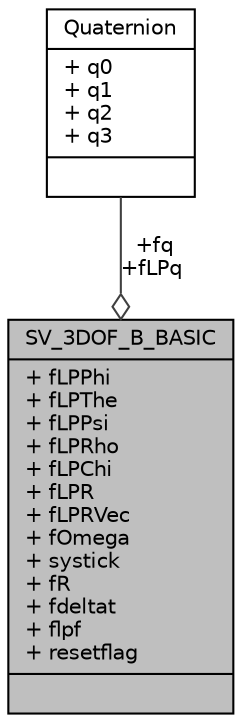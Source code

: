 digraph "SV_3DOF_B_BASIC"
{
  edge [fontname="Helvetica",fontsize="10",labelfontname="Helvetica",labelfontsize="10"];
  node [fontname="Helvetica",fontsize="10",shape=record];
  Node1 [label="{SV_3DOF_B_BASIC\n|+ fLPPhi\l+ fLPThe\l+ fLPPsi\l+ fLPRho\l+ fLPChi\l+ fLPR\l+ fLPRVec\l+ fOmega\l+ systick\l+ fR\l+ fdeltat\l+ flpf\l+ resetflag\l|}",height=0.2,width=0.4,color="black", fillcolor="grey75", style="filled", fontcolor="black"];
  Node2 -> Node1 [color="grey25",fontsize="10",style="solid",label=" +fq\n+fLPq" ,arrowhead="odiamond",fontname="Helvetica"];
  Node2 [label="{Quaternion\n|+ q0\l+ q1\l+ q2\l+ q3\l|}",height=0.2,width=0.4,color="black", fillcolor="white", style="filled",URL="$struct_quaternion.html",tooltip="quaternion structure definition "];
}

